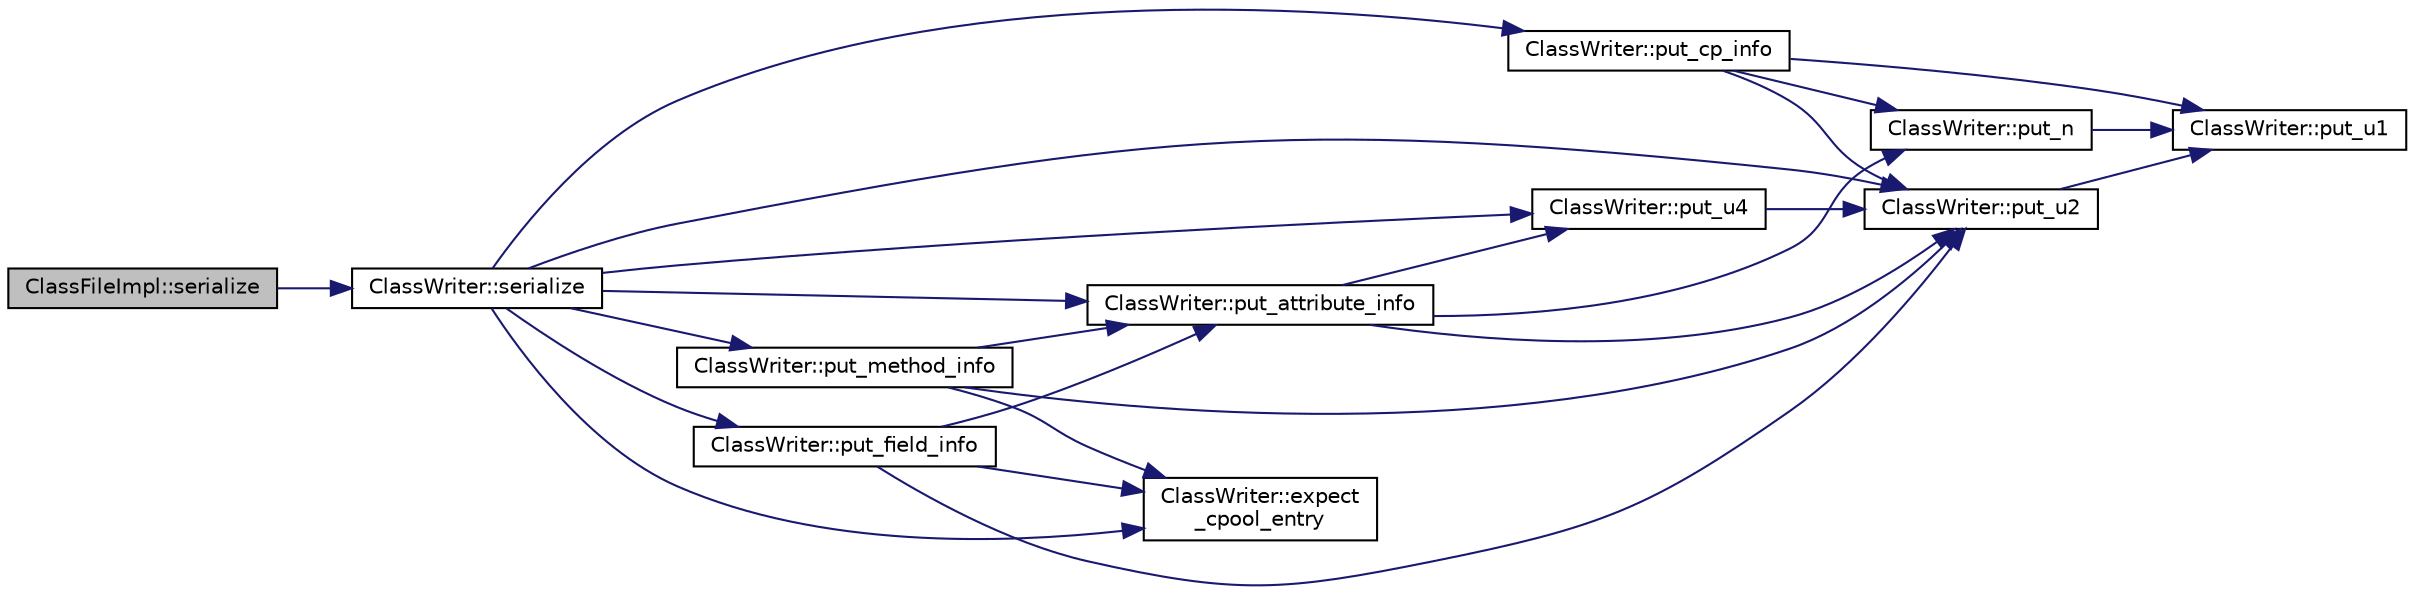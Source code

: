 digraph "ClassFileImpl::serialize"
{
  bgcolor="transparent";
  edge [fontname="Helvetica",fontsize="10",labelfontname="Helvetica",labelfontsize="10"];
  node [fontname="Helvetica",fontsize="10",shape=record];
  rankdir="LR";
  Node28 [label="ClassFileImpl::serialize",height=0.2,width=0.4,color="black", fillcolor="grey75", style="filled", fontcolor="black"];
  Node28 -> Node29 [color="midnightblue",fontsize="10",style="solid"];
  Node29 [label="ClassWriter::serialize",height=0.2,width=0.4,color="black",URL="$classClassWriter.html#a7be4d13b5665b1e85a8a350ec181951c"];
  Node29 -> Node30 [color="midnightblue",fontsize="10",style="solid"];
  Node30 [label="ClassWriter::put_u4",height=0.2,width=0.4,color="black",URL="$classClassWriter.html#aa6a42ab1ec0c2f85c30896506d6dbfce",tooltip="Puts an unsigned int into the data buffer, in network order. "];
  Node30 -> Node31 [color="midnightblue",fontsize="10",style="solid"];
  Node31 [label="ClassWriter::put_u2",height=0.2,width=0.4,color="black",URL="$classClassWriter.html#a0304019dd68dd830fac5c67971ed2070",tooltip="Puts an unsigned short into the data buffer, in network order. "];
  Node31 -> Node32 [color="midnightblue",fontsize="10",style="solid"];
  Node32 [label="ClassWriter::put_u1",height=0.2,width=0.4,color="black",URL="$classClassWriter.html#a07332eb8e8e5ead72834e286cf8a6bd4",tooltip="Puts an unsigned char into the data buffer, in network order. "];
  Node29 -> Node31 [color="midnightblue",fontsize="10",style="solid"];
  Node29 -> Node33 [color="midnightblue",fontsize="10",style="solid"];
  Node33 [label="ClassWriter::put_cp_info",height=0.2,width=0.4,color="black",URL="$classClassWriter.html#a47741e12ae2af256ce3a58a41b2d04d6"];
  Node33 -> Node32 [color="midnightblue",fontsize="10",style="solid"];
  Node33 -> Node31 [color="midnightblue",fontsize="10",style="solid"];
  Node33 -> Node34 [color="midnightblue",fontsize="10",style="solid"];
  Node34 [label="ClassWriter::put_n",height=0.2,width=0.4,color="black",URL="$classClassWriter.html#aa527b917e9f3628ceaeccb95d30bfbb9",tooltip="Puts the given vector into the data buffer. "];
  Node34 -> Node32 [color="midnightblue",fontsize="10",style="solid"];
  Node29 -> Node35 [color="midnightblue",fontsize="10",style="solid"];
  Node35 [label="ClassWriter::expect\l_cpool_entry",height=0.2,width=0.4,color="black",URL="$classClassWriter.html#aa0d862bf0c0cdcdae72fd07444fa1e67"];
  Node29 -> Node36 [color="midnightblue",fontsize="10",style="solid"];
  Node36 [label="ClassWriter::put_field_info",height=0.2,width=0.4,color="black",URL="$classClassWriter.html#adfc5adcd821436ff9e399efac367c071",tooltip="Puts a field_info struct into the data buffer. "];
  Node36 -> Node31 [color="midnightblue",fontsize="10",style="solid"];
  Node36 -> Node35 [color="midnightblue",fontsize="10",style="solid"];
  Node36 -> Node37 [color="midnightblue",fontsize="10",style="solid"];
  Node37 [label="ClassWriter::put_attribute_info",height=0.2,width=0.4,color="black",URL="$classClassWriter.html#aeb256dbd55728dcc9081560691da779b",tooltip="Puts an attribute_info struct into the data buffer. "];
  Node37 -> Node31 [color="midnightblue",fontsize="10",style="solid"];
  Node37 -> Node30 [color="midnightblue",fontsize="10",style="solid"];
  Node37 -> Node34 [color="midnightblue",fontsize="10",style="solid"];
  Node29 -> Node38 [color="midnightblue",fontsize="10",style="solid"];
  Node38 [label="ClassWriter::put_method_info",height=0.2,width=0.4,color="black",URL="$classClassWriter.html#a3221090999bef5f0e05993de89600670",tooltip="Puts a method_info struct into the data buffer. "];
  Node38 -> Node31 [color="midnightblue",fontsize="10",style="solid"];
  Node38 -> Node35 [color="midnightblue",fontsize="10",style="solid"];
  Node38 -> Node37 [color="midnightblue",fontsize="10",style="solid"];
  Node29 -> Node37 [color="midnightblue",fontsize="10",style="solid"];
}
